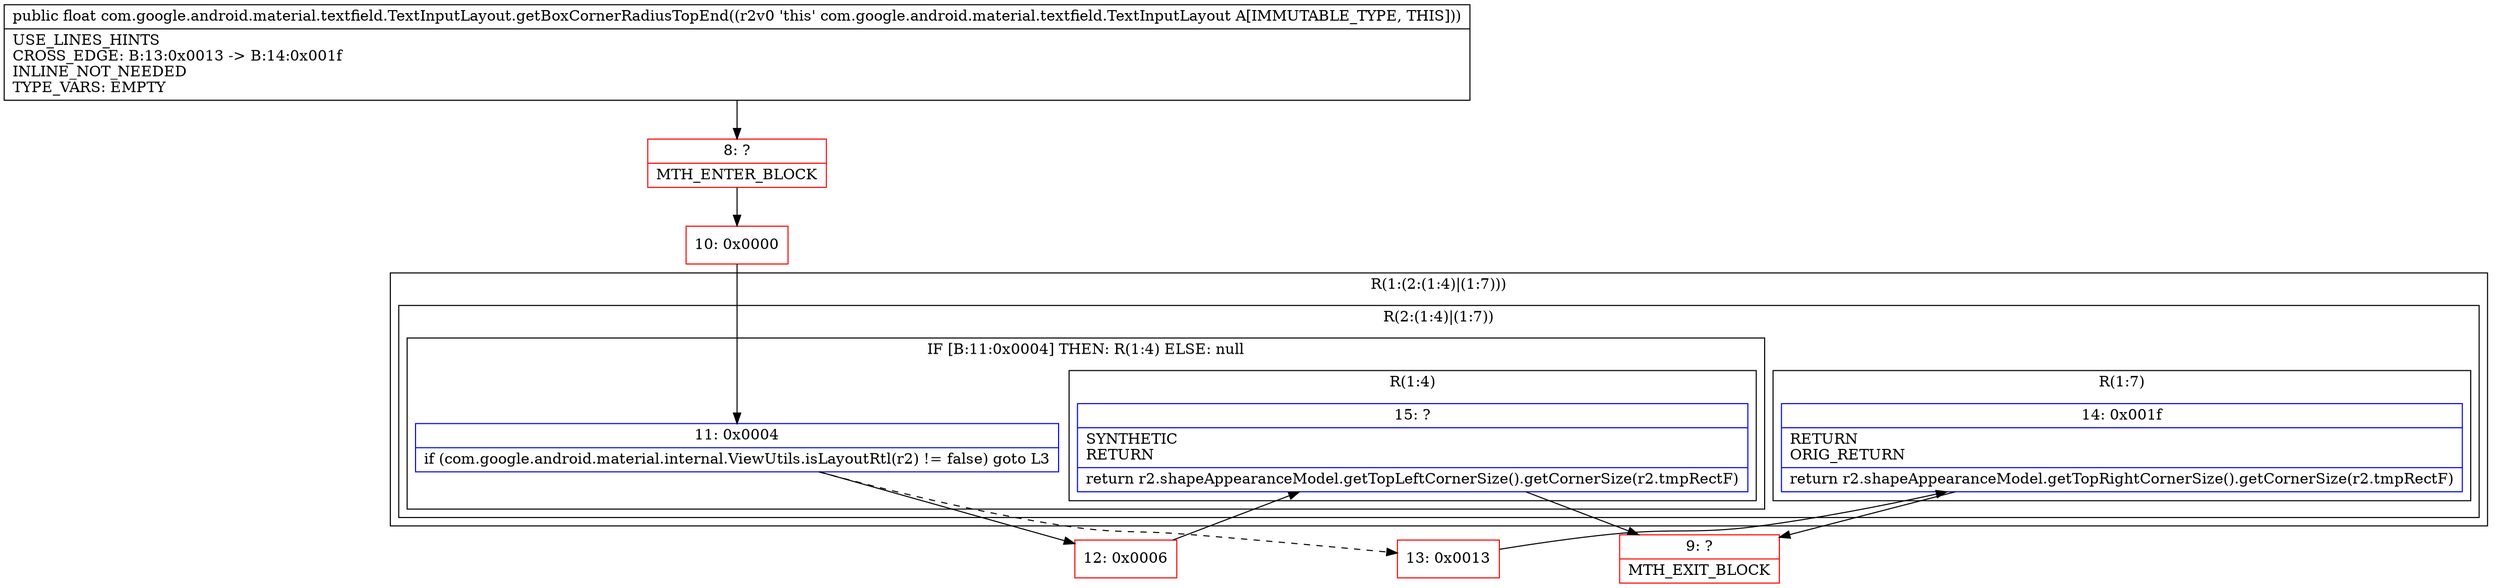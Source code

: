 digraph "CFG forcom.google.android.material.textfield.TextInputLayout.getBoxCornerRadiusTopEnd()F" {
subgraph cluster_Region_1698945498 {
label = "R(1:(2:(1:4)|(1:7)))";
node [shape=record,color=blue];
subgraph cluster_Region_537241809 {
label = "R(2:(1:4)|(1:7))";
node [shape=record,color=blue];
subgraph cluster_IfRegion_1392664494 {
label = "IF [B:11:0x0004] THEN: R(1:4) ELSE: null";
node [shape=record,color=blue];
Node_11 [shape=record,label="{11\:\ 0x0004|if (com.google.android.material.internal.ViewUtils.isLayoutRtl(r2) != false) goto L3\l}"];
subgraph cluster_Region_25990895 {
label = "R(1:4)";
node [shape=record,color=blue];
Node_15 [shape=record,label="{15\:\ ?|SYNTHETIC\lRETURN\l|return r2.shapeAppearanceModel.getTopLeftCornerSize().getCornerSize(r2.tmpRectF)\l}"];
}
}
subgraph cluster_Region_2054820365 {
label = "R(1:7)";
node [shape=record,color=blue];
Node_14 [shape=record,label="{14\:\ 0x001f|RETURN\lORIG_RETURN\l|return r2.shapeAppearanceModel.getTopRightCornerSize().getCornerSize(r2.tmpRectF)\l}"];
}
}
}
Node_8 [shape=record,color=red,label="{8\:\ ?|MTH_ENTER_BLOCK\l}"];
Node_10 [shape=record,color=red,label="{10\:\ 0x0000}"];
Node_12 [shape=record,color=red,label="{12\:\ 0x0006}"];
Node_9 [shape=record,color=red,label="{9\:\ ?|MTH_EXIT_BLOCK\l}"];
Node_13 [shape=record,color=red,label="{13\:\ 0x0013}"];
MethodNode[shape=record,label="{public float com.google.android.material.textfield.TextInputLayout.getBoxCornerRadiusTopEnd((r2v0 'this' com.google.android.material.textfield.TextInputLayout A[IMMUTABLE_TYPE, THIS]))  | USE_LINES_HINTS\lCROSS_EDGE: B:13:0x0013 \-\> B:14:0x001f\lINLINE_NOT_NEEDED\lTYPE_VARS: EMPTY\l}"];
MethodNode -> Node_8;Node_11 -> Node_12;
Node_11 -> Node_13[style=dashed];
Node_15 -> Node_9;
Node_14 -> Node_9;
Node_8 -> Node_10;
Node_10 -> Node_11;
Node_12 -> Node_15;
Node_13 -> Node_14;
}

